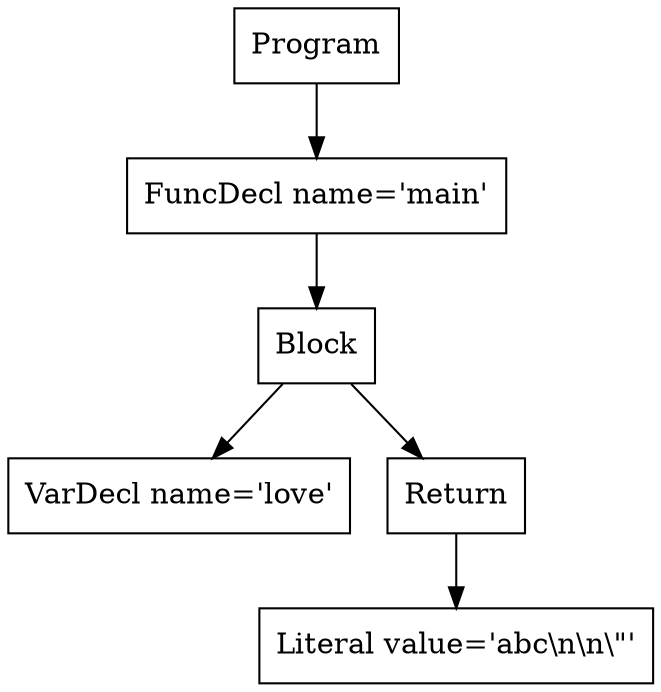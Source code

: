 digraph AST {
3 [shape=box, label="VarDecl name='love'"];
5 [shape=box, label="Literal value='abc\\n\\n\\\"'"];
4 [shape=box, label="Return"];
4 -> 5;
2 [shape=box, label="Block"];
2 -> 3;
2 -> 4;
1 [shape=box, label="FuncDecl name='main'"];
1 -> 2;
0 [shape=box, label="Program"];
0 -> 1;
}
